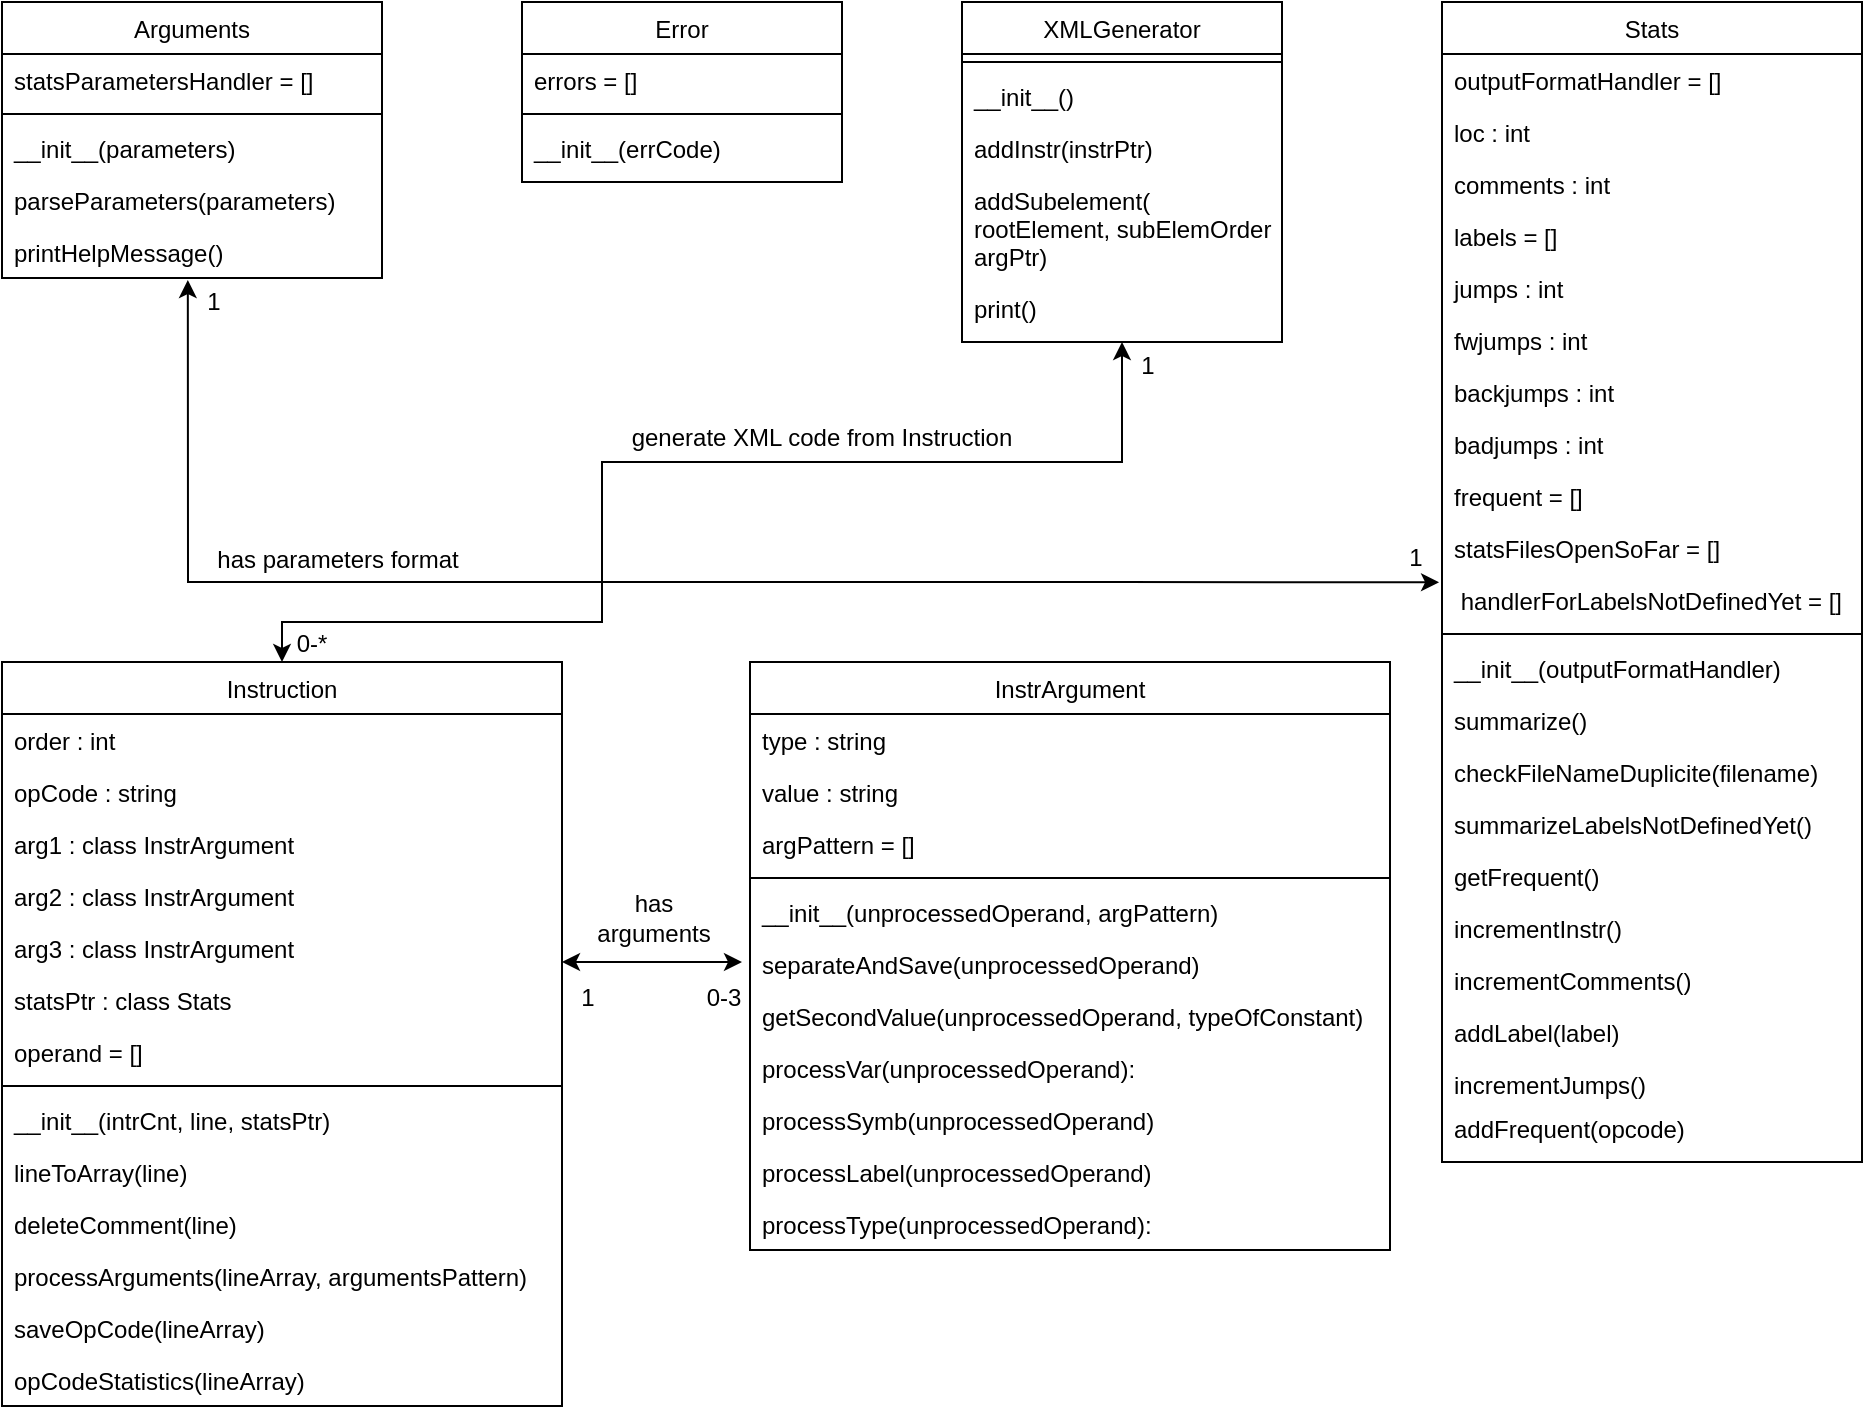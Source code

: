 <mxfile version="23.1.4" type="device">
  <diagram id="C5RBs43oDa-KdzZeNtuy" name="Page-1">
    <mxGraphModel dx="1114" dy="648" grid="1" gridSize="10" guides="1" tooltips="1" connect="1" arrows="1" fold="1" page="1" pageScale="1" pageWidth="827" pageHeight="1169" math="0" shadow="0">
      <root>
        <mxCell id="WIyWlLk6GJQsqaUBKTNV-0" />
        <mxCell id="WIyWlLk6GJQsqaUBKTNV-1" parent="WIyWlLk6GJQsqaUBKTNV-0" />
        <mxCell id="zkfFHV4jXpPFQw0GAbJ--0" value="Arguments" style="swimlane;fontStyle=0;align=center;verticalAlign=top;childLayout=stackLayout;horizontal=1;startSize=26;horizontalStack=0;resizeParent=1;resizeLast=0;collapsible=1;marginBottom=0;rounded=0;shadow=0;strokeWidth=1;" parent="WIyWlLk6GJQsqaUBKTNV-1" vertex="1">
          <mxGeometry x="40" y="30" width="190" height="138" as="geometry">
            <mxRectangle x="230" y="140" width="160" height="26" as="alternateBounds" />
          </mxGeometry>
        </mxCell>
        <mxCell id="zkfFHV4jXpPFQw0GAbJ--1" value="statsParametersHandler = []" style="text;align=left;verticalAlign=top;spacingLeft=4;spacingRight=4;overflow=hidden;rotatable=0;points=[[0,0.5],[1,0.5]];portConstraint=eastwest;" parent="zkfFHV4jXpPFQw0GAbJ--0" vertex="1">
          <mxGeometry y="26" width="190" height="26" as="geometry" />
        </mxCell>
        <mxCell id="zkfFHV4jXpPFQw0GAbJ--4" value="" style="line;html=1;strokeWidth=1;align=left;verticalAlign=middle;spacingTop=-1;spacingLeft=3;spacingRight=3;rotatable=0;labelPosition=right;points=[];portConstraint=eastwest;" parent="zkfFHV4jXpPFQw0GAbJ--0" vertex="1">
          <mxGeometry y="52" width="190" height="8" as="geometry" />
        </mxCell>
        <mxCell id="zkfFHV4jXpPFQw0GAbJ--5" value="__init__(parameters)" style="text;align=left;verticalAlign=top;spacingLeft=4;spacingRight=4;overflow=hidden;rotatable=0;points=[[0,0.5],[1,0.5]];portConstraint=eastwest;" parent="zkfFHV4jXpPFQw0GAbJ--0" vertex="1">
          <mxGeometry y="60" width="190" height="26" as="geometry" />
        </mxCell>
        <mxCell id="TKBDb2Zt-B_pQX97xuMq-38" value="parseParameters(parameters)" style="text;align=left;verticalAlign=top;spacingLeft=4;spacingRight=4;overflow=hidden;rotatable=0;points=[[0,0.5],[1,0.5]];portConstraint=eastwest;" vertex="1" parent="zkfFHV4jXpPFQw0GAbJ--0">
          <mxGeometry y="86" width="190" height="26" as="geometry" />
        </mxCell>
        <mxCell id="TKBDb2Zt-B_pQX97xuMq-39" value="printHelpMessage()" style="text;align=left;verticalAlign=top;spacingLeft=4;spacingRight=4;overflow=hidden;rotatable=0;points=[[0,0.5],[1,0.5]];portConstraint=eastwest;" vertex="1" parent="zkfFHV4jXpPFQw0GAbJ--0">
          <mxGeometry y="112" width="190" height="26" as="geometry" />
        </mxCell>
        <mxCell id="zkfFHV4jXpPFQw0GAbJ--17" value="Error" style="swimlane;fontStyle=0;align=center;verticalAlign=top;childLayout=stackLayout;horizontal=1;startSize=26;horizontalStack=0;resizeParent=1;resizeLast=0;collapsible=1;marginBottom=0;rounded=0;shadow=0;strokeWidth=1;" parent="WIyWlLk6GJQsqaUBKTNV-1" vertex="1">
          <mxGeometry x="300" y="30" width="160" height="90" as="geometry">
            <mxRectangle x="550" y="140" width="160" height="26" as="alternateBounds" />
          </mxGeometry>
        </mxCell>
        <mxCell id="zkfFHV4jXpPFQw0GAbJ--18" value="errors = []" style="text;align=left;verticalAlign=top;spacingLeft=4;spacingRight=4;overflow=hidden;rotatable=0;points=[[0,0.5],[1,0.5]];portConstraint=eastwest;" parent="zkfFHV4jXpPFQw0GAbJ--17" vertex="1">
          <mxGeometry y="26" width="160" height="26" as="geometry" />
        </mxCell>
        <mxCell id="zkfFHV4jXpPFQw0GAbJ--23" value="" style="line;html=1;strokeWidth=1;align=left;verticalAlign=middle;spacingTop=-1;spacingLeft=3;spacingRight=3;rotatable=0;labelPosition=right;points=[];portConstraint=eastwest;" parent="zkfFHV4jXpPFQw0GAbJ--17" vertex="1">
          <mxGeometry y="52" width="160" height="8" as="geometry" />
        </mxCell>
        <mxCell id="zkfFHV4jXpPFQw0GAbJ--24" value="__init__(errCode)" style="text;align=left;verticalAlign=top;spacingLeft=4;spacingRight=4;overflow=hidden;rotatable=0;points=[[0,0.5],[1,0.5]];portConstraint=eastwest;" parent="zkfFHV4jXpPFQw0GAbJ--17" vertex="1">
          <mxGeometry y="60" width="160" height="26" as="geometry" />
        </mxCell>
        <mxCell id="TKBDb2Zt-B_pQX97xuMq-0" value="InstrArgument" style="swimlane;fontStyle=0;align=center;verticalAlign=top;childLayout=stackLayout;horizontal=1;startSize=26;horizontalStack=0;resizeParent=1;resizeLast=0;collapsible=1;marginBottom=0;rounded=0;shadow=0;strokeWidth=1;" vertex="1" parent="WIyWlLk6GJQsqaUBKTNV-1">
          <mxGeometry x="414" y="360" width="320" height="294" as="geometry">
            <mxRectangle x="550" y="140" width="160" height="26" as="alternateBounds" />
          </mxGeometry>
        </mxCell>
        <mxCell id="TKBDb2Zt-B_pQX97xuMq-1" value="type : string" style="text;align=left;verticalAlign=top;spacingLeft=4;spacingRight=4;overflow=hidden;rotatable=0;points=[[0,0.5],[1,0.5]];portConstraint=eastwest;" vertex="1" parent="TKBDb2Zt-B_pQX97xuMq-0">
          <mxGeometry y="26" width="320" height="26" as="geometry" />
        </mxCell>
        <mxCell id="TKBDb2Zt-B_pQX97xuMq-2" value="value : string" style="text;align=left;verticalAlign=top;spacingLeft=4;spacingRight=4;overflow=hidden;rotatable=0;points=[[0,0.5],[1,0.5]];portConstraint=eastwest;rounded=0;shadow=0;html=0;" vertex="1" parent="TKBDb2Zt-B_pQX97xuMq-0">
          <mxGeometry y="52" width="320" height="26" as="geometry" />
        </mxCell>
        <mxCell id="TKBDb2Zt-B_pQX97xuMq-3" value="argPattern = []" style="text;align=left;verticalAlign=top;spacingLeft=4;spacingRight=4;overflow=hidden;rotatable=0;points=[[0,0.5],[1,0.5]];portConstraint=eastwest;rounded=0;shadow=0;html=0;" vertex="1" parent="TKBDb2Zt-B_pQX97xuMq-0">
          <mxGeometry y="78" width="320" height="26" as="geometry" />
        </mxCell>
        <mxCell id="TKBDb2Zt-B_pQX97xuMq-6" value="" style="line;html=1;strokeWidth=1;align=left;verticalAlign=middle;spacingTop=-1;spacingLeft=3;spacingRight=3;rotatable=0;labelPosition=right;points=[];portConstraint=eastwest;" vertex="1" parent="TKBDb2Zt-B_pQX97xuMq-0">
          <mxGeometry y="104" width="320" height="8" as="geometry" />
        </mxCell>
        <mxCell id="TKBDb2Zt-B_pQX97xuMq-7" value="__init__(unprocessedOperand, argPattern)" style="text;align=left;verticalAlign=top;spacingLeft=4;spacingRight=4;overflow=hidden;rotatable=0;points=[[0,0.5],[1,0.5]];portConstraint=eastwest;" vertex="1" parent="TKBDb2Zt-B_pQX97xuMq-0">
          <mxGeometry y="112" width="320" height="26" as="geometry" />
        </mxCell>
        <mxCell id="TKBDb2Zt-B_pQX97xuMq-77" value="separateAndSave(unprocessedOperand)" style="text;align=left;verticalAlign=top;spacingLeft=4;spacingRight=4;overflow=hidden;rotatable=0;points=[[0,0.5],[1,0.5]];portConstraint=eastwest;" vertex="1" parent="TKBDb2Zt-B_pQX97xuMq-0">
          <mxGeometry y="138" width="320" height="26" as="geometry" />
        </mxCell>
        <mxCell id="TKBDb2Zt-B_pQX97xuMq-76" value="getSecondValue(unprocessedOperand, typeOfConstant)" style="text;align=left;verticalAlign=top;spacingLeft=4;spacingRight=4;overflow=hidden;rotatable=0;points=[[0,0.5],[1,0.5]];portConstraint=eastwest;" vertex="1" parent="TKBDb2Zt-B_pQX97xuMq-0">
          <mxGeometry y="164" width="320" height="26" as="geometry" />
        </mxCell>
        <mxCell id="TKBDb2Zt-B_pQX97xuMq-75" value="processVar(unprocessedOperand):" style="text;align=left;verticalAlign=top;spacingLeft=4;spacingRight=4;overflow=hidden;rotatable=0;points=[[0,0.5],[1,0.5]];portConstraint=eastwest;" vertex="1" parent="TKBDb2Zt-B_pQX97xuMq-0">
          <mxGeometry y="190" width="320" height="26" as="geometry" />
        </mxCell>
        <mxCell id="TKBDb2Zt-B_pQX97xuMq-74" value="processSymb(unprocessedOperand)" style="text;align=left;verticalAlign=top;spacingLeft=4;spacingRight=4;overflow=hidden;rotatable=0;points=[[0,0.5],[1,0.5]];portConstraint=eastwest;" vertex="1" parent="TKBDb2Zt-B_pQX97xuMq-0">
          <mxGeometry y="216" width="320" height="26" as="geometry" />
        </mxCell>
        <mxCell id="TKBDb2Zt-B_pQX97xuMq-79" value="processLabel(unprocessedOperand)" style="text;align=left;verticalAlign=top;spacingLeft=4;spacingRight=4;overflow=hidden;rotatable=0;points=[[0,0.5],[1,0.5]];portConstraint=eastwest;" vertex="1" parent="TKBDb2Zt-B_pQX97xuMq-0">
          <mxGeometry y="242" width="320" height="26" as="geometry" />
        </mxCell>
        <mxCell id="TKBDb2Zt-B_pQX97xuMq-78" value="processType(unprocessedOperand):" style="text;align=left;verticalAlign=top;spacingLeft=4;spacingRight=4;overflow=hidden;rotatable=0;points=[[0,0.5],[1,0.5]];portConstraint=eastwest;" vertex="1" parent="TKBDb2Zt-B_pQX97xuMq-0">
          <mxGeometry y="268" width="320" height="26" as="geometry" />
        </mxCell>
        <mxCell id="TKBDb2Zt-B_pQX97xuMq-9" value="Instruction" style="swimlane;fontStyle=0;align=center;verticalAlign=top;childLayout=stackLayout;horizontal=1;startSize=26;horizontalStack=0;resizeParent=1;resizeLast=0;collapsible=1;marginBottom=0;rounded=0;shadow=0;strokeWidth=1;" vertex="1" parent="WIyWlLk6GJQsqaUBKTNV-1">
          <mxGeometry x="40" y="360" width="280" height="372" as="geometry">
            <mxRectangle x="550" y="140" width="160" height="26" as="alternateBounds" />
          </mxGeometry>
        </mxCell>
        <mxCell id="TKBDb2Zt-B_pQX97xuMq-8" value="order : int" style="text;align=left;verticalAlign=top;spacingLeft=4;spacingRight=4;overflow=hidden;rotatable=0;points=[[0,0.5],[1,0.5]];portConstraint=eastwest;" vertex="1" parent="TKBDb2Zt-B_pQX97xuMq-9">
          <mxGeometry y="26" width="280" height="26" as="geometry" />
        </mxCell>
        <mxCell id="TKBDb2Zt-B_pQX97xuMq-10" value="opCode : string" style="text;align=left;verticalAlign=top;spacingLeft=4;spacingRight=4;overflow=hidden;rotatable=0;points=[[0,0.5],[1,0.5]];portConstraint=eastwest;" vertex="1" parent="TKBDb2Zt-B_pQX97xuMq-9">
          <mxGeometry y="52" width="280" height="26" as="geometry" />
        </mxCell>
        <mxCell id="TKBDb2Zt-B_pQX97xuMq-11" value="arg1 : class InstrArgument" style="text;align=left;verticalAlign=top;spacingLeft=4;spacingRight=4;overflow=hidden;rotatable=0;points=[[0,0.5],[1,0.5]];portConstraint=eastwest;rounded=0;shadow=0;html=0;" vertex="1" parent="TKBDb2Zt-B_pQX97xuMq-9">
          <mxGeometry y="78" width="280" height="26" as="geometry" />
        </mxCell>
        <mxCell id="TKBDb2Zt-B_pQX97xuMq-12" value="arg2 : class InstrArgument" style="text;align=left;verticalAlign=top;spacingLeft=4;spacingRight=4;overflow=hidden;rotatable=0;points=[[0,0.5],[1,0.5]];portConstraint=eastwest;rounded=0;shadow=0;html=0;" vertex="1" parent="TKBDb2Zt-B_pQX97xuMq-9">
          <mxGeometry y="104" width="280" height="26" as="geometry" />
        </mxCell>
        <mxCell id="TKBDb2Zt-B_pQX97xuMq-13" value="arg3 : class InstrArgument" style="text;align=left;verticalAlign=top;spacingLeft=4;spacingRight=4;overflow=hidden;rotatable=0;points=[[0,0.5],[1,0.5]];portConstraint=eastwest;rounded=0;shadow=0;html=0;" vertex="1" parent="TKBDb2Zt-B_pQX97xuMq-9">
          <mxGeometry y="130" width="280" height="26" as="geometry" />
        </mxCell>
        <mxCell id="TKBDb2Zt-B_pQX97xuMq-14" value="statsPtr : class Stats" style="text;align=left;verticalAlign=top;spacingLeft=4;spacingRight=4;overflow=hidden;rotatable=0;points=[[0,0.5],[1,0.5]];portConstraint=eastwest;rounded=0;shadow=0;html=0;" vertex="1" parent="TKBDb2Zt-B_pQX97xuMq-9">
          <mxGeometry y="156" width="280" height="26" as="geometry" />
        </mxCell>
        <mxCell id="TKBDb2Zt-B_pQX97xuMq-60" value="operand = []" style="text;align=left;verticalAlign=top;spacingLeft=4;spacingRight=4;overflow=hidden;rotatable=0;points=[[0,0.5],[1,0.5]];portConstraint=eastwest;rounded=0;shadow=0;html=0;" vertex="1" parent="TKBDb2Zt-B_pQX97xuMq-9">
          <mxGeometry y="182" width="280" height="26" as="geometry" />
        </mxCell>
        <mxCell id="TKBDb2Zt-B_pQX97xuMq-15" value="" style="line;html=1;strokeWidth=1;align=left;verticalAlign=middle;spacingTop=-1;spacingLeft=3;spacingRight=3;rotatable=0;labelPosition=right;points=[];portConstraint=eastwest;" vertex="1" parent="TKBDb2Zt-B_pQX97xuMq-9">
          <mxGeometry y="208" width="280" height="8" as="geometry" />
        </mxCell>
        <mxCell id="TKBDb2Zt-B_pQX97xuMq-16" value="__init__(intrCnt, line, statsPtr)" style="text;align=left;verticalAlign=top;spacingLeft=4;spacingRight=4;overflow=hidden;rotatable=0;points=[[0,0.5],[1,0.5]];portConstraint=eastwest;" vertex="1" parent="TKBDb2Zt-B_pQX97xuMq-9">
          <mxGeometry y="216" width="280" height="26" as="geometry" />
        </mxCell>
        <mxCell id="TKBDb2Zt-B_pQX97xuMq-17" value="lineToArray(line)" style="text;align=left;verticalAlign=top;spacingLeft=4;spacingRight=4;overflow=hidden;rotatable=0;points=[[0,0.5],[1,0.5]];portConstraint=eastwest;" vertex="1" parent="TKBDb2Zt-B_pQX97xuMq-9">
          <mxGeometry y="242" width="280" height="26" as="geometry" />
        </mxCell>
        <mxCell id="TKBDb2Zt-B_pQX97xuMq-63" value="deleteComment(line)" style="text;align=left;verticalAlign=top;spacingLeft=4;spacingRight=4;overflow=hidden;rotatable=0;points=[[0,0.5],[1,0.5]];portConstraint=eastwest;" vertex="1" parent="TKBDb2Zt-B_pQX97xuMq-9">
          <mxGeometry y="268" width="280" height="26" as="geometry" />
        </mxCell>
        <mxCell id="TKBDb2Zt-B_pQX97xuMq-62" value="processArguments(lineArray, argumentsPattern)" style="text;align=left;verticalAlign=top;spacingLeft=4;spacingRight=4;overflow=hidden;rotatable=0;points=[[0,0.5],[1,0.5]];portConstraint=eastwest;" vertex="1" parent="TKBDb2Zt-B_pQX97xuMq-9">
          <mxGeometry y="294" width="280" height="26" as="geometry" />
        </mxCell>
        <mxCell id="TKBDb2Zt-B_pQX97xuMq-61" value="saveOpCode(lineArray)" style="text;align=left;verticalAlign=top;spacingLeft=4;spacingRight=4;overflow=hidden;rotatable=0;points=[[0,0.5],[1,0.5]];portConstraint=eastwest;" vertex="1" parent="TKBDb2Zt-B_pQX97xuMq-9">
          <mxGeometry y="320" width="280" height="26" as="geometry" />
        </mxCell>
        <mxCell id="TKBDb2Zt-B_pQX97xuMq-64" value="opCodeStatistics(lineArray)" style="text;align=left;verticalAlign=top;spacingLeft=4;spacingRight=4;overflow=hidden;rotatable=0;points=[[0,0.5],[1,0.5]];portConstraint=eastwest;" vertex="1" parent="TKBDb2Zt-B_pQX97xuMq-9">
          <mxGeometry y="346" width="280" height="26" as="geometry" />
        </mxCell>
        <mxCell id="TKBDb2Zt-B_pQX97xuMq-18" value="Stats" style="swimlane;fontStyle=0;align=center;verticalAlign=top;childLayout=stackLayout;horizontal=1;startSize=26;horizontalStack=0;resizeParent=1;resizeLast=0;collapsible=1;marginBottom=0;rounded=0;shadow=0;strokeWidth=1;" vertex="1" parent="WIyWlLk6GJQsqaUBKTNV-1">
          <mxGeometry x="760" y="30" width="210" height="580" as="geometry">
            <mxRectangle x="550" y="140" width="160" height="26" as="alternateBounds" />
          </mxGeometry>
        </mxCell>
        <mxCell id="TKBDb2Zt-B_pQX97xuMq-19" value="outputFormatHandler = []" style="text;align=left;verticalAlign=top;spacingLeft=4;spacingRight=4;overflow=hidden;rotatable=0;points=[[0,0.5],[1,0.5]];portConstraint=eastwest;" vertex="1" parent="TKBDb2Zt-B_pQX97xuMq-18">
          <mxGeometry y="26" width="210" height="26" as="geometry" />
        </mxCell>
        <mxCell id="TKBDb2Zt-B_pQX97xuMq-20" value="loc : int" style="text;align=left;verticalAlign=top;spacingLeft=4;spacingRight=4;overflow=hidden;rotatable=0;points=[[0,0.5],[1,0.5]];portConstraint=eastwest;rounded=0;shadow=0;html=0;" vertex="1" parent="TKBDb2Zt-B_pQX97xuMq-18">
          <mxGeometry y="52" width="210" height="26" as="geometry" />
        </mxCell>
        <mxCell id="TKBDb2Zt-B_pQX97xuMq-21" value="comments : int" style="text;align=left;verticalAlign=top;spacingLeft=4;spacingRight=4;overflow=hidden;rotatable=0;points=[[0,0.5],[1,0.5]];portConstraint=eastwest;rounded=0;shadow=0;html=0;" vertex="1" parent="TKBDb2Zt-B_pQX97xuMq-18">
          <mxGeometry y="78" width="210" height="26" as="geometry" />
        </mxCell>
        <mxCell id="TKBDb2Zt-B_pQX97xuMq-22" value="labels = []" style="text;align=left;verticalAlign=top;spacingLeft=4;spacingRight=4;overflow=hidden;rotatable=0;points=[[0,0.5],[1,0.5]];portConstraint=eastwest;rounded=0;shadow=0;html=0;" vertex="1" parent="TKBDb2Zt-B_pQX97xuMq-18">
          <mxGeometry y="104" width="210" height="26" as="geometry" />
        </mxCell>
        <mxCell id="TKBDb2Zt-B_pQX97xuMq-23" value="jumps : int" style="text;align=left;verticalAlign=top;spacingLeft=4;spacingRight=4;overflow=hidden;rotatable=0;points=[[0,0.5],[1,0.5]];portConstraint=eastwest;rounded=0;shadow=0;html=0;" vertex="1" parent="TKBDb2Zt-B_pQX97xuMq-18">
          <mxGeometry y="130" width="210" height="26" as="geometry" />
        </mxCell>
        <mxCell id="TKBDb2Zt-B_pQX97xuMq-48" value="fwjumps : int" style="text;align=left;verticalAlign=top;spacingLeft=4;spacingRight=4;overflow=hidden;rotatable=0;points=[[0,0.5],[1,0.5]];portConstraint=eastwest;rounded=0;shadow=0;html=0;" vertex="1" parent="TKBDb2Zt-B_pQX97xuMq-18">
          <mxGeometry y="156" width="210" height="26" as="geometry" />
        </mxCell>
        <mxCell id="TKBDb2Zt-B_pQX97xuMq-47" value="backjumps : int" style="text;align=left;verticalAlign=top;spacingLeft=4;spacingRight=4;overflow=hidden;rotatable=0;points=[[0,0.5],[1,0.5]];portConstraint=eastwest;rounded=0;shadow=0;html=0;" vertex="1" parent="TKBDb2Zt-B_pQX97xuMq-18">
          <mxGeometry y="182" width="210" height="26" as="geometry" />
        </mxCell>
        <mxCell id="TKBDb2Zt-B_pQX97xuMq-46" value="badjumps : int" style="text;align=left;verticalAlign=top;spacingLeft=4;spacingRight=4;overflow=hidden;rotatable=0;points=[[0,0.5],[1,0.5]];portConstraint=eastwest;rounded=0;shadow=0;html=0;" vertex="1" parent="TKBDb2Zt-B_pQX97xuMq-18">
          <mxGeometry y="208" width="210" height="26" as="geometry" />
        </mxCell>
        <mxCell id="TKBDb2Zt-B_pQX97xuMq-51" value="frequent = []" style="text;align=left;verticalAlign=top;spacingLeft=4;spacingRight=4;overflow=hidden;rotatable=0;points=[[0,0.5],[1,0.5]];portConstraint=eastwest;rounded=0;shadow=0;html=0;" vertex="1" parent="TKBDb2Zt-B_pQX97xuMq-18">
          <mxGeometry y="234" width="210" height="26" as="geometry" />
        </mxCell>
        <mxCell id="TKBDb2Zt-B_pQX97xuMq-50" value="statsFilesOpenSoFar = []" style="text;align=left;verticalAlign=top;spacingLeft=4;spacingRight=4;overflow=hidden;rotatable=0;points=[[0,0.5],[1,0.5]];portConstraint=eastwest;rounded=0;shadow=0;html=0;" vertex="1" parent="TKBDb2Zt-B_pQX97xuMq-18">
          <mxGeometry y="260" width="210" height="26" as="geometry" />
        </mxCell>
        <mxCell id="TKBDb2Zt-B_pQX97xuMq-49" value=" handlerForLabelsNotDefinedYet = []" style="text;align=left;verticalAlign=top;spacingLeft=4;spacingRight=4;overflow=hidden;rotatable=0;points=[[0,0.5],[1,0.5]];portConstraint=eastwest;rounded=0;shadow=0;html=0;" vertex="1" parent="TKBDb2Zt-B_pQX97xuMq-18">
          <mxGeometry y="286" width="210" height="26" as="geometry" />
        </mxCell>
        <mxCell id="TKBDb2Zt-B_pQX97xuMq-24" value="" style="line;html=1;strokeWidth=1;align=left;verticalAlign=middle;spacingTop=-1;spacingLeft=3;spacingRight=3;rotatable=0;labelPosition=right;points=[];portConstraint=eastwest;" vertex="1" parent="TKBDb2Zt-B_pQX97xuMq-18">
          <mxGeometry y="312" width="210" height="8" as="geometry" />
        </mxCell>
        <mxCell id="TKBDb2Zt-B_pQX97xuMq-25" value="__init__(outputFormatHandler)" style="text;align=left;verticalAlign=top;spacingLeft=4;spacingRight=4;overflow=hidden;rotatable=0;points=[[0,0.5],[1,0.5]];portConstraint=eastwest;" vertex="1" parent="TKBDb2Zt-B_pQX97xuMq-18">
          <mxGeometry y="320" width="210" height="26" as="geometry" />
        </mxCell>
        <mxCell id="TKBDb2Zt-B_pQX97xuMq-26" value="summarize()" style="text;align=left;verticalAlign=top;spacingLeft=4;spacingRight=4;overflow=hidden;rotatable=0;points=[[0,0.5],[1,0.5]];portConstraint=eastwest;" vertex="1" parent="TKBDb2Zt-B_pQX97xuMq-18">
          <mxGeometry y="346" width="210" height="26" as="geometry" />
        </mxCell>
        <mxCell id="TKBDb2Zt-B_pQX97xuMq-58" value="checkFileNameDuplicite(filename)" style="text;align=left;verticalAlign=top;spacingLeft=4;spacingRight=4;overflow=hidden;rotatable=0;points=[[0,0.5],[1,0.5]];portConstraint=eastwest;" vertex="1" parent="TKBDb2Zt-B_pQX97xuMq-18">
          <mxGeometry y="372" width="210" height="26" as="geometry" />
        </mxCell>
        <mxCell id="TKBDb2Zt-B_pQX97xuMq-57" value="summarizeLabelsNotDefinedYet()" style="text;align=left;verticalAlign=top;spacingLeft=4;spacingRight=4;overflow=hidden;rotatable=0;points=[[0,0.5],[1,0.5]];portConstraint=eastwest;" vertex="1" parent="TKBDb2Zt-B_pQX97xuMq-18">
          <mxGeometry y="398" width="210" height="26" as="geometry" />
        </mxCell>
        <mxCell id="TKBDb2Zt-B_pQX97xuMq-56" value="getFrequent()" style="text;align=left;verticalAlign=top;spacingLeft=4;spacingRight=4;overflow=hidden;rotatable=0;points=[[0,0.5],[1,0.5]];portConstraint=eastwest;" vertex="1" parent="TKBDb2Zt-B_pQX97xuMq-18">
          <mxGeometry y="424" width="210" height="26" as="geometry" />
        </mxCell>
        <mxCell id="TKBDb2Zt-B_pQX97xuMq-55" value="incrementInstr()" style="text;align=left;verticalAlign=top;spacingLeft=4;spacingRight=4;overflow=hidden;rotatable=0;points=[[0,0.5],[1,0.5]];portConstraint=eastwest;" vertex="1" parent="TKBDb2Zt-B_pQX97xuMq-18">
          <mxGeometry y="450" width="210" height="26" as="geometry" />
        </mxCell>
        <mxCell id="TKBDb2Zt-B_pQX97xuMq-54" value="incrementComments()" style="text;align=left;verticalAlign=top;spacingLeft=4;spacingRight=4;overflow=hidden;rotatable=0;points=[[0,0.5],[1,0.5]];portConstraint=eastwest;" vertex="1" parent="TKBDb2Zt-B_pQX97xuMq-18">
          <mxGeometry y="476" width="210" height="26" as="geometry" />
        </mxCell>
        <mxCell id="TKBDb2Zt-B_pQX97xuMq-53" value="addLabel(label)" style="text;align=left;verticalAlign=top;spacingLeft=4;spacingRight=4;overflow=hidden;rotatable=0;points=[[0,0.5],[1,0.5]];portConstraint=eastwest;" vertex="1" parent="TKBDb2Zt-B_pQX97xuMq-18">
          <mxGeometry y="502" width="210" height="26" as="geometry" />
        </mxCell>
        <mxCell id="TKBDb2Zt-B_pQX97xuMq-52" value="incrementJumps()" style="text;align=left;verticalAlign=top;spacingLeft=4;spacingRight=4;overflow=hidden;rotatable=0;points=[[0,0.5],[1,0.5]];portConstraint=eastwest;" vertex="1" parent="TKBDb2Zt-B_pQX97xuMq-18">
          <mxGeometry y="528" width="210" height="22" as="geometry" />
        </mxCell>
        <mxCell id="TKBDb2Zt-B_pQX97xuMq-59" value="addFrequent(opcode)" style="text;align=left;verticalAlign=top;spacingLeft=4;spacingRight=4;overflow=hidden;rotatable=0;points=[[0,0.5],[1,0.5]];portConstraint=eastwest;" vertex="1" parent="TKBDb2Zt-B_pQX97xuMq-18">
          <mxGeometry y="550" width="210" height="26" as="geometry" />
        </mxCell>
        <mxCell id="TKBDb2Zt-B_pQX97xuMq-27" value="XMLGenerator" style="swimlane;fontStyle=0;align=center;verticalAlign=top;childLayout=stackLayout;horizontal=1;startSize=26;horizontalStack=0;resizeParent=1;resizeLast=0;collapsible=1;marginBottom=0;rounded=0;shadow=0;strokeWidth=1;" vertex="1" parent="WIyWlLk6GJQsqaUBKTNV-1">
          <mxGeometry x="520" y="30" width="160" height="170" as="geometry">
            <mxRectangle x="550" y="140" width="160" height="26" as="alternateBounds" />
          </mxGeometry>
        </mxCell>
        <mxCell id="TKBDb2Zt-B_pQX97xuMq-33" value="" style="line;html=1;strokeWidth=1;align=left;verticalAlign=middle;spacingTop=-1;spacingLeft=3;spacingRight=3;rotatable=0;labelPosition=right;points=[];portConstraint=eastwest;" vertex="1" parent="TKBDb2Zt-B_pQX97xuMq-27">
          <mxGeometry y="26" width="160" height="8" as="geometry" />
        </mxCell>
        <mxCell id="TKBDb2Zt-B_pQX97xuMq-34" value="__init__()" style="text;align=left;verticalAlign=top;spacingLeft=4;spacingRight=4;overflow=hidden;rotatable=0;points=[[0,0.5],[1,0.5]];portConstraint=eastwest;" vertex="1" parent="TKBDb2Zt-B_pQX97xuMq-27">
          <mxGeometry y="34" width="160" height="26" as="geometry" />
        </mxCell>
        <mxCell id="TKBDb2Zt-B_pQX97xuMq-35" value="addInstr(instrPtr)" style="text;align=left;verticalAlign=top;spacingLeft=4;spacingRight=4;overflow=hidden;rotatable=0;points=[[0,0.5],[1,0.5]];portConstraint=eastwest;" vertex="1" parent="TKBDb2Zt-B_pQX97xuMq-27">
          <mxGeometry y="60" width="160" height="26" as="geometry" />
        </mxCell>
        <mxCell id="TKBDb2Zt-B_pQX97xuMq-45" value="addSubelement(&#xa;rootElement, subElemOrder,&#xa;argPtr)" style="text;align=left;verticalAlign=top;spacingLeft=4;spacingRight=4;overflow=hidden;rotatable=0;points=[[0,0.5],[1,0.5]];portConstraint=eastwest;" vertex="1" parent="TKBDb2Zt-B_pQX97xuMq-27">
          <mxGeometry y="86" width="160" height="54" as="geometry" />
        </mxCell>
        <mxCell id="TKBDb2Zt-B_pQX97xuMq-44" value="print()" style="text;align=left;verticalAlign=top;spacingLeft=4;spacingRight=4;overflow=hidden;rotatable=0;points=[[0,0.5],[1,0.5]];portConstraint=eastwest;" vertex="1" parent="TKBDb2Zt-B_pQX97xuMq-27">
          <mxGeometry y="140" width="160" height="26" as="geometry" />
        </mxCell>
        <mxCell id="TKBDb2Zt-B_pQX97xuMq-80" value="" style="endArrow=classic;startArrow=classic;html=1;rounded=0;exitX=1.022;exitY=0.036;exitDx=0;exitDy=0;exitPerimeter=0;" edge="1" parent="WIyWlLk6GJQsqaUBKTNV-1">
          <mxGeometry width="50" height="50" relative="1" as="geometry">
            <mxPoint x="320.0" y="510.002" as="sourcePoint" />
            <mxPoint x="410" y="510" as="targetPoint" />
          </mxGeometry>
        </mxCell>
        <mxCell id="TKBDb2Zt-B_pQX97xuMq-81" value="has arguments" style="text;html=1;align=center;verticalAlign=middle;whiteSpace=wrap;rounded=0;" vertex="1" parent="WIyWlLk6GJQsqaUBKTNV-1">
          <mxGeometry x="336" y="473" width="60" height="30" as="geometry" />
        </mxCell>
        <mxCell id="TKBDb2Zt-B_pQX97xuMq-84" value="0-3" style="text;html=1;align=center;verticalAlign=middle;whiteSpace=wrap;rounded=0;" vertex="1" parent="WIyWlLk6GJQsqaUBKTNV-1">
          <mxGeometry x="388" y="520" width="26" height="15" as="geometry" />
        </mxCell>
        <mxCell id="TKBDb2Zt-B_pQX97xuMq-85" value="1" style="text;html=1;align=center;verticalAlign=middle;whiteSpace=wrap;rounded=0;" vertex="1" parent="WIyWlLk6GJQsqaUBKTNV-1">
          <mxGeometry x="320" y="520" width="26" height="15" as="geometry" />
        </mxCell>
        <mxCell id="TKBDb2Zt-B_pQX97xuMq-88" value="" style="endArrow=classic;startArrow=classic;html=1;rounded=0;exitX=0.489;exitY=1.039;exitDx=0;exitDy=0;exitPerimeter=0;entryX=-0.007;entryY=0.159;entryDx=0;entryDy=0;entryPerimeter=0;" edge="1" parent="WIyWlLk6GJQsqaUBKTNV-1" source="TKBDb2Zt-B_pQX97xuMq-39" target="TKBDb2Zt-B_pQX97xuMq-49">
          <mxGeometry width="50" height="50" relative="1" as="geometry">
            <mxPoint x="420" y="310" as="sourcePoint" />
            <mxPoint x="750" y="320" as="targetPoint" />
            <Array as="points">
              <mxPoint x="133" y="320" />
              <mxPoint x="600" y="320" />
            </Array>
          </mxGeometry>
        </mxCell>
        <mxCell id="TKBDb2Zt-B_pQX97xuMq-89" value="has parameters format" style="text;html=1;align=center;verticalAlign=middle;whiteSpace=wrap;rounded=0;" vertex="1" parent="WIyWlLk6GJQsqaUBKTNV-1">
          <mxGeometry x="133" y="293.5" width="150" height="30" as="geometry" />
        </mxCell>
        <mxCell id="TKBDb2Zt-B_pQX97xuMq-90" value="1" style="text;html=1;align=center;verticalAlign=middle;whiteSpace=wrap;rounded=0;" vertex="1" parent="WIyWlLk6GJQsqaUBKTNV-1">
          <mxGeometry x="133" y="172" width="26" height="15" as="geometry" />
        </mxCell>
        <mxCell id="TKBDb2Zt-B_pQX97xuMq-91" value="1" style="text;html=1;align=center;verticalAlign=middle;whiteSpace=wrap;rounded=0;" vertex="1" parent="WIyWlLk6GJQsqaUBKTNV-1">
          <mxGeometry x="734" y="300" width="26" height="15" as="geometry" />
        </mxCell>
        <mxCell id="TKBDb2Zt-B_pQX97xuMq-93" value="" style="endArrow=classic;startArrow=classic;html=1;rounded=0;entryX=0.5;entryY=1;entryDx=0;entryDy=0;exitX=0.5;exitY=0;exitDx=0;exitDy=0;" edge="1" parent="WIyWlLk6GJQsqaUBKTNV-1" source="TKBDb2Zt-B_pQX97xuMq-9" target="TKBDb2Zt-B_pQX97xuMq-27">
          <mxGeometry width="50" height="50" relative="1" as="geometry">
            <mxPoint x="420" y="310" as="sourcePoint" />
            <mxPoint x="470" y="260" as="targetPoint" />
            <Array as="points">
              <mxPoint x="180" y="340" />
              <mxPoint x="340" y="340" />
              <mxPoint x="340" y="260" />
              <mxPoint x="600" y="260" />
            </Array>
          </mxGeometry>
        </mxCell>
        <mxCell id="TKBDb2Zt-B_pQX97xuMq-94" value="generate XML code from Instruction" style="text;html=1;align=center;verticalAlign=middle;whiteSpace=wrap;rounded=0;" vertex="1" parent="WIyWlLk6GJQsqaUBKTNV-1">
          <mxGeometry x="350" y="233" width="200" height="30" as="geometry" />
        </mxCell>
        <mxCell id="TKBDb2Zt-B_pQX97xuMq-95" value="1" style="text;html=1;align=center;verticalAlign=middle;whiteSpace=wrap;rounded=0;" vertex="1" parent="WIyWlLk6GJQsqaUBKTNV-1">
          <mxGeometry x="600" y="204" width="26" height="15" as="geometry" />
        </mxCell>
        <mxCell id="TKBDb2Zt-B_pQX97xuMq-96" value="0-*" style="text;html=1;align=center;verticalAlign=middle;whiteSpace=wrap;rounded=0;" vertex="1" parent="WIyWlLk6GJQsqaUBKTNV-1">
          <mxGeometry x="182" y="343" width="26" height="15" as="geometry" />
        </mxCell>
      </root>
    </mxGraphModel>
  </diagram>
</mxfile>

